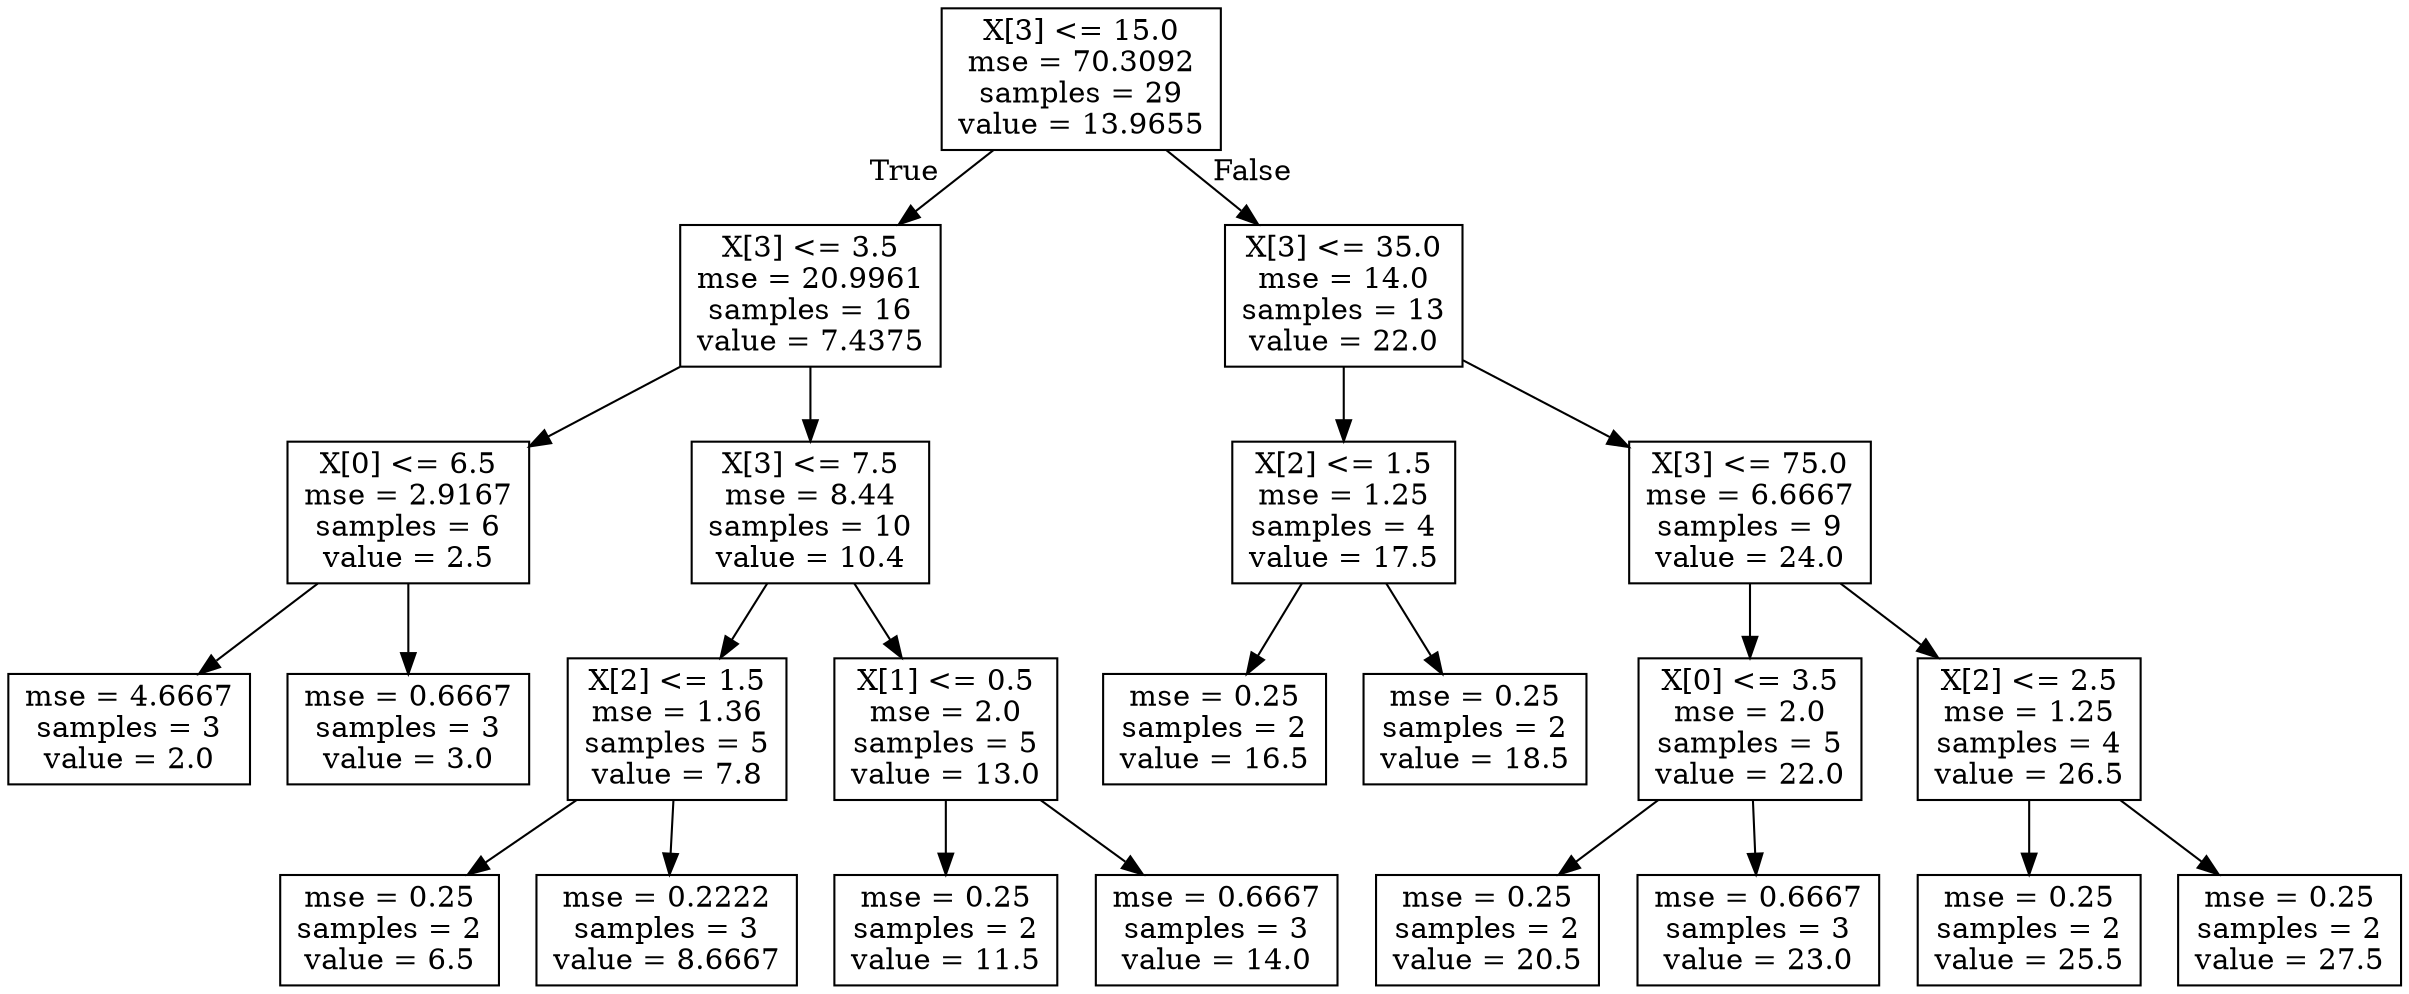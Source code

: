 digraph Tree {
node [shape=box] ;
0 [label="X[3] <= 15.0\nmse = 70.3092\nsamples = 29\nvalue = 13.9655"] ;
1 [label="X[3] <= 3.5\nmse = 20.9961\nsamples = 16\nvalue = 7.4375"] ;
0 -> 1 [labeldistance=2.5, labelangle=45, headlabel="True"] ;
2 [label="X[0] <= 6.5\nmse = 2.9167\nsamples = 6\nvalue = 2.5"] ;
1 -> 2 ;
3 [label="mse = 4.6667\nsamples = 3\nvalue = 2.0"] ;
2 -> 3 ;
4 [label="mse = 0.6667\nsamples = 3\nvalue = 3.0"] ;
2 -> 4 ;
5 [label="X[3] <= 7.5\nmse = 8.44\nsamples = 10\nvalue = 10.4"] ;
1 -> 5 ;
6 [label="X[2] <= 1.5\nmse = 1.36\nsamples = 5\nvalue = 7.8"] ;
5 -> 6 ;
7 [label="mse = 0.25\nsamples = 2\nvalue = 6.5"] ;
6 -> 7 ;
8 [label="mse = 0.2222\nsamples = 3\nvalue = 8.6667"] ;
6 -> 8 ;
9 [label="X[1] <= 0.5\nmse = 2.0\nsamples = 5\nvalue = 13.0"] ;
5 -> 9 ;
10 [label="mse = 0.25\nsamples = 2\nvalue = 11.5"] ;
9 -> 10 ;
11 [label="mse = 0.6667\nsamples = 3\nvalue = 14.0"] ;
9 -> 11 ;
12 [label="X[3] <= 35.0\nmse = 14.0\nsamples = 13\nvalue = 22.0"] ;
0 -> 12 [labeldistance=2.5, labelangle=-45, headlabel="False"] ;
13 [label="X[2] <= 1.5\nmse = 1.25\nsamples = 4\nvalue = 17.5"] ;
12 -> 13 ;
14 [label="mse = 0.25\nsamples = 2\nvalue = 16.5"] ;
13 -> 14 ;
15 [label="mse = 0.25\nsamples = 2\nvalue = 18.5"] ;
13 -> 15 ;
16 [label="X[3] <= 75.0\nmse = 6.6667\nsamples = 9\nvalue = 24.0"] ;
12 -> 16 ;
17 [label="X[0] <= 3.5\nmse = 2.0\nsamples = 5\nvalue = 22.0"] ;
16 -> 17 ;
18 [label="mse = 0.25\nsamples = 2\nvalue = 20.5"] ;
17 -> 18 ;
19 [label="mse = 0.6667\nsamples = 3\nvalue = 23.0"] ;
17 -> 19 ;
20 [label="X[2] <= 2.5\nmse = 1.25\nsamples = 4\nvalue = 26.5"] ;
16 -> 20 ;
21 [label="mse = 0.25\nsamples = 2\nvalue = 25.5"] ;
20 -> 21 ;
22 [label="mse = 0.25\nsamples = 2\nvalue = 27.5"] ;
20 -> 22 ;
}